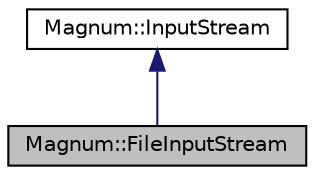 digraph "Magnum::FileInputStream"
{
  edge [fontname="Helvetica",fontsize="10",labelfontname="Helvetica",labelfontsize="10"];
  node [fontname="Helvetica",fontsize="10",shape=record];
  Node1 [label="Magnum::FileInputStream",height=0.2,width=0.4,color="black", fillcolor="grey75", style="filled", fontcolor="black"];
  Node2 -> Node1 [dir="back",color="midnightblue",fontsize="10",style="solid"];
  Node2 [label="Magnum::InputStream",height=0.2,width=0.4,color="black", fillcolor="white", style="filled",URL="$class_magnum_1_1_input_stream.html",tooltip="InputStream. "];
}
